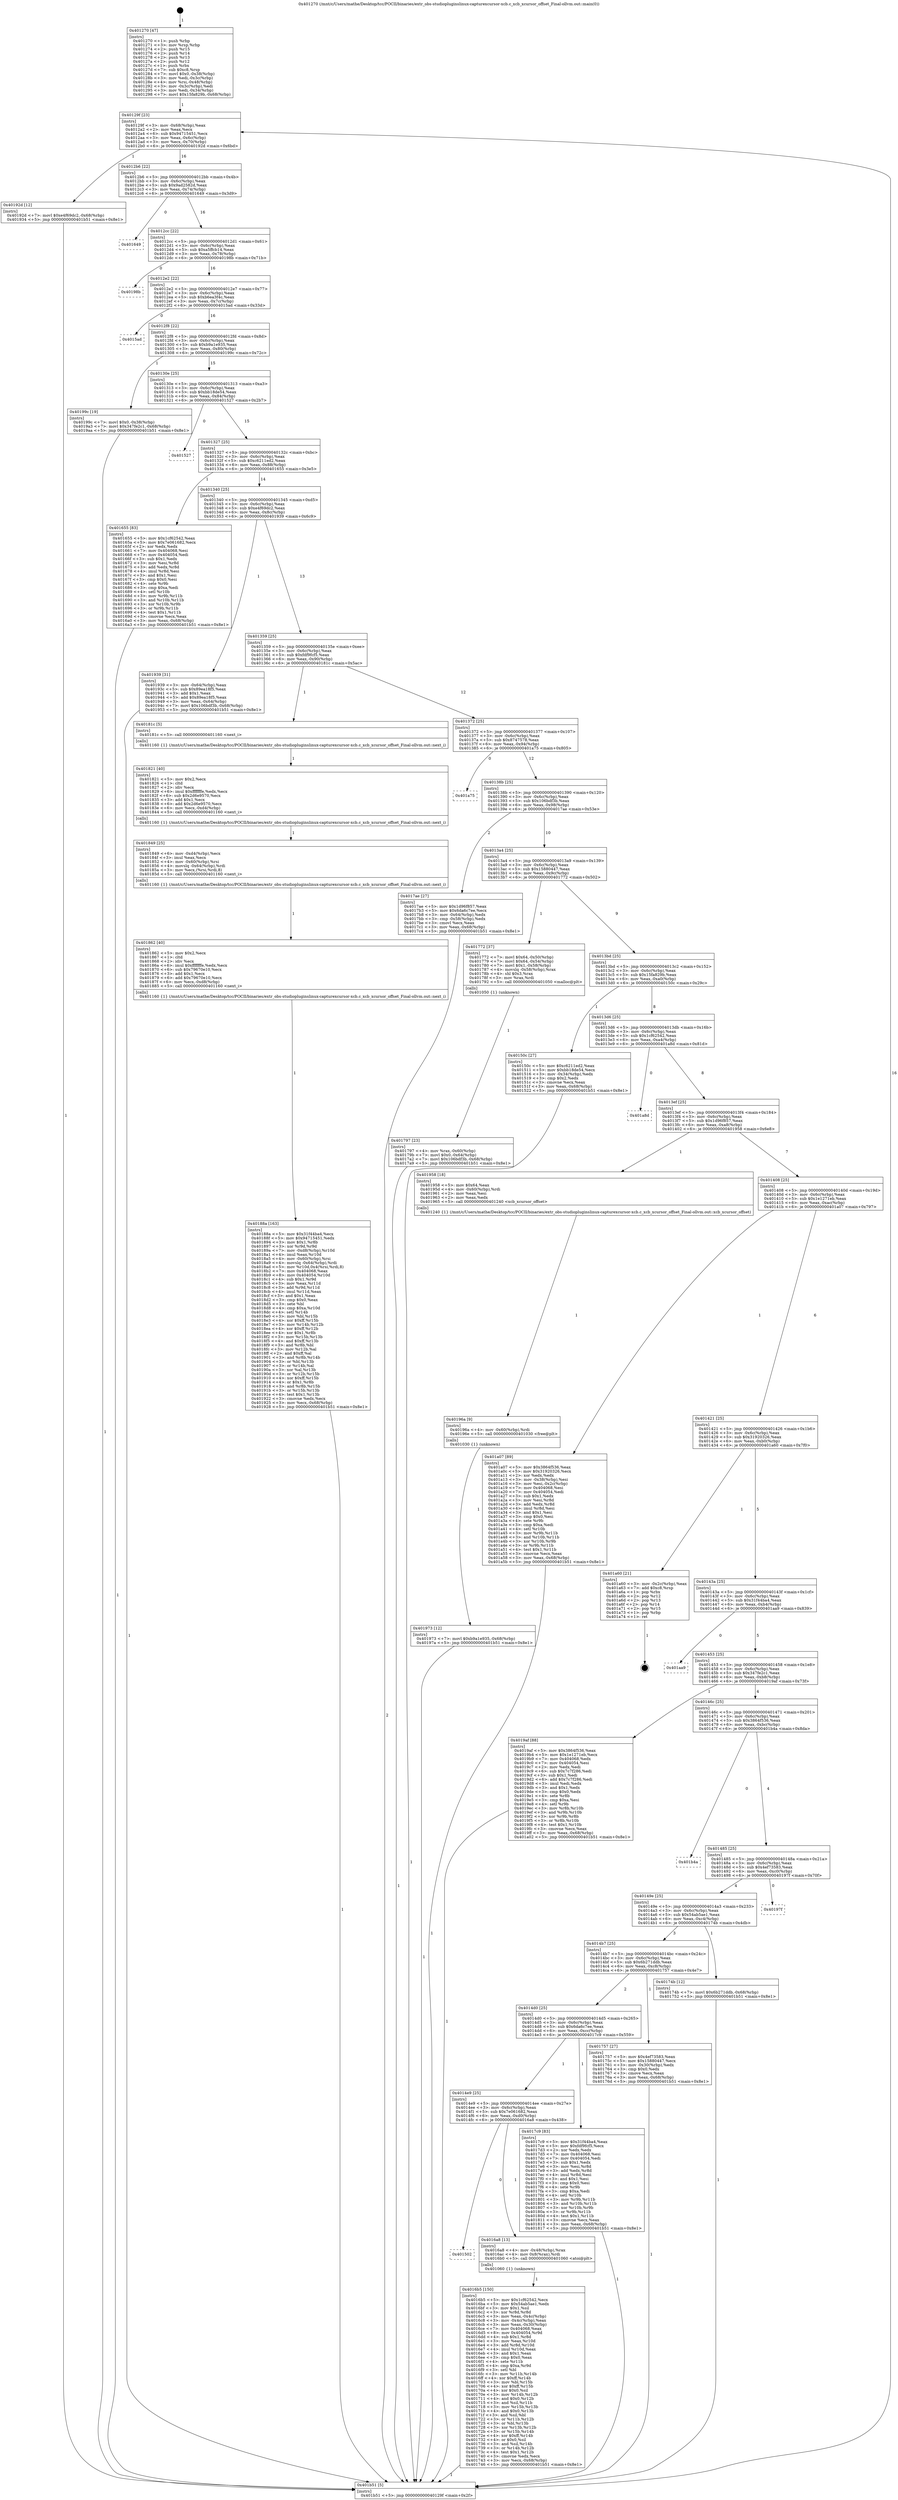 digraph "0x401270" {
  label = "0x401270 (/mnt/c/Users/mathe/Desktop/tcc/POCII/binaries/extr_obs-studiopluginslinux-capturexcursor-xcb.c_xcb_xcursor_offset_Final-ollvm.out::main(0))"
  labelloc = "t"
  node[shape=record]

  Entry [label="",width=0.3,height=0.3,shape=circle,fillcolor=black,style=filled]
  "0x40129f" [label="{
     0x40129f [23]\l
     | [instrs]\l
     &nbsp;&nbsp;0x40129f \<+3\>: mov -0x68(%rbp),%eax\l
     &nbsp;&nbsp;0x4012a2 \<+2\>: mov %eax,%ecx\l
     &nbsp;&nbsp;0x4012a4 \<+6\>: sub $0x94715451,%ecx\l
     &nbsp;&nbsp;0x4012aa \<+3\>: mov %eax,-0x6c(%rbp)\l
     &nbsp;&nbsp;0x4012ad \<+3\>: mov %ecx,-0x70(%rbp)\l
     &nbsp;&nbsp;0x4012b0 \<+6\>: je 000000000040192d \<main+0x6bd\>\l
  }"]
  "0x40192d" [label="{
     0x40192d [12]\l
     | [instrs]\l
     &nbsp;&nbsp;0x40192d \<+7\>: movl $0xe4f69dc2,-0x68(%rbp)\l
     &nbsp;&nbsp;0x401934 \<+5\>: jmp 0000000000401b51 \<main+0x8e1\>\l
  }"]
  "0x4012b6" [label="{
     0x4012b6 [22]\l
     | [instrs]\l
     &nbsp;&nbsp;0x4012b6 \<+5\>: jmp 00000000004012bb \<main+0x4b\>\l
     &nbsp;&nbsp;0x4012bb \<+3\>: mov -0x6c(%rbp),%eax\l
     &nbsp;&nbsp;0x4012be \<+5\>: sub $0x9ad2582d,%eax\l
     &nbsp;&nbsp;0x4012c3 \<+3\>: mov %eax,-0x74(%rbp)\l
     &nbsp;&nbsp;0x4012c6 \<+6\>: je 0000000000401649 \<main+0x3d9\>\l
  }"]
  Exit [label="",width=0.3,height=0.3,shape=circle,fillcolor=black,style=filled,peripheries=2]
  "0x401649" [label="{
     0x401649\l
  }", style=dashed]
  "0x4012cc" [label="{
     0x4012cc [22]\l
     | [instrs]\l
     &nbsp;&nbsp;0x4012cc \<+5\>: jmp 00000000004012d1 \<main+0x61\>\l
     &nbsp;&nbsp;0x4012d1 \<+3\>: mov -0x6c(%rbp),%eax\l
     &nbsp;&nbsp;0x4012d4 \<+5\>: sub $0xa5ffcb14,%eax\l
     &nbsp;&nbsp;0x4012d9 \<+3\>: mov %eax,-0x78(%rbp)\l
     &nbsp;&nbsp;0x4012dc \<+6\>: je 000000000040198b \<main+0x71b\>\l
  }"]
  "0x401973" [label="{
     0x401973 [12]\l
     | [instrs]\l
     &nbsp;&nbsp;0x401973 \<+7\>: movl $0xb9a1e935,-0x68(%rbp)\l
     &nbsp;&nbsp;0x40197a \<+5\>: jmp 0000000000401b51 \<main+0x8e1\>\l
  }"]
  "0x40198b" [label="{
     0x40198b\l
  }", style=dashed]
  "0x4012e2" [label="{
     0x4012e2 [22]\l
     | [instrs]\l
     &nbsp;&nbsp;0x4012e2 \<+5\>: jmp 00000000004012e7 \<main+0x77\>\l
     &nbsp;&nbsp;0x4012e7 \<+3\>: mov -0x6c(%rbp),%eax\l
     &nbsp;&nbsp;0x4012ea \<+5\>: sub $0xb6ea3f4c,%eax\l
     &nbsp;&nbsp;0x4012ef \<+3\>: mov %eax,-0x7c(%rbp)\l
     &nbsp;&nbsp;0x4012f2 \<+6\>: je 00000000004015ad \<main+0x33d\>\l
  }"]
  "0x40196a" [label="{
     0x40196a [9]\l
     | [instrs]\l
     &nbsp;&nbsp;0x40196a \<+4\>: mov -0x60(%rbp),%rdi\l
     &nbsp;&nbsp;0x40196e \<+5\>: call 0000000000401030 \<free@plt\>\l
     | [calls]\l
     &nbsp;&nbsp;0x401030 \{1\} (unknown)\l
  }"]
  "0x4015ad" [label="{
     0x4015ad\l
  }", style=dashed]
  "0x4012f8" [label="{
     0x4012f8 [22]\l
     | [instrs]\l
     &nbsp;&nbsp;0x4012f8 \<+5\>: jmp 00000000004012fd \<main+0x8d\>\l
     &nbsp;&nbsp;0x4012fd \<+3\>: mov -0x6c(%rbp),%eax\l
     &nbsp;&nbsp;0x401300 \<+5\>: sub $0xb9a1e935,%eax\l
     &nbsp;&nbsp;0x401305 \<+3\>: mov %eax,-0x80(%rbp)\l
     &nbsp;&nbsp;0x401308 \<+6\>: je 000000000040199c \<main+0x72c\>\l
  }"]
  "0x40188a" [label="{
     0x40188a [163]\l
     | [instrs]\l
     &nbsp;&nbsp;0x40188a \<+5\>: mov $0x31f44ba4,%ecx\l
     &nbsp;&nbsp;0x40188f \<+5\>: mov $0x94715451,%edx\l
     &nbsp;&nbsp;0x401894 \<+3\>: mov $0x1,%r8b\l
     &nbsp;&nbsp;0x401897 \<+3\>: xor %r9d,%r9d\l
     &nbsp;&nbsp;0x40189a \<+7\>: mov -0xd8(%rbp),%r10d\l
     &nbsp;&nbsp;0x4018a1 \<+4\>: imul %eax,%r10d\l
     &nbsp;&nbsp;0x4018a5 \<+4\>: mov -0x60(%rbp),%rsi\l
     &nbsp;&nbsp;0x4018a9 \<+4\>: movslq -0x64(%rbp),%rdi\l
     &nbsp;&nbsp;0x4018ad \<+5\>: mov %r10d,0x4(%rsi,%rdi,8)\l
     &nbsp;&nbsp;0x4018b2 \<+7\>: mov 0x404068,%eax\l
     &nbsp;&nbsp;0x4018b9 \<+8\>: mov 0x404054,%r10d\l
     &nbsp;&nbsp;0x4018c1 \<+4\>: sub $0x1,%r9d\l
     &nbsp;&nbsp;0x4018c5 \<+3\>: mov %eax,%r11d\l
     &nbsp;&nbsp;0x4018c8 \<+3\>: add %r9d,%r11d\l
     &nbsp;&nbsp;0x4018cb \<+4\>: imul %r11d,%eax\l
     &nbsp;&nbsp;0x4018cf \<+3\>: and $0x1,%eax\l
     &nbsp;&nbsp;0x4018d2 \<+3\>: cmp $0x0,%eax\l
     &nbsp;&nbsp;0x4018d5 \<+3\>: sete %bl\l
     &nbsp;&nbsp;0x4018d8 \<+4\>: cmp $0xa,%r10d\l
     &nbsp;&nbsp;0x4018dc \<+4\>: setl %r14b\l
     &nbsp;&nbsp;0x4018e0 \<+3\>: mov %bl,%r15b\l
     &nbsp;&nbsp;0x4018e3 \<+4\>: xor $0xff,%r15b\l
     &nbsp;&nbsp;0x4018e7 \<+3\>: mov %r14b,%r12b\l
     &nbsp;&nbsp;0x4018ea \<+4\>: xor $0xff,%r12b\l
     &nbsp;&nbsp;0x4018ee \<+4\>: xor $0x1,%r8b\l
     &nbsp;&nbsp;0x4018f2 \<+3\>: mov %r15b,%r13b\l
     &nbsp;&nbsp;0x4018f5 \<+4\>: and $0xff,%r13b\l
     &nbsp;&nbsp;0x4018f9 \<+3\>: and %r8b,%bl\l
     &nbsp;&nbsp;0x4018fc \<+3\>: mov %r12b,%al\l
     &nbsp;&nbsp;0x4018ff \<+2\>: and $0xff,%al\l
     &nbsp;&nbsp;0x401901 \<+3\>: and %r8b,%r14b\l
     &nbsp;&nbsp;0x401904 \<+3\>: or %bl,%r13b\l
     &nbsp;&nbsp;0x401907 \<+3\>: or %r14b,%al\l
     &nbsp;&nbsp;0x40190a \<+3\>: xor %al,%r13b\l
     &nbsp;&nbsp;0x40190d \<+3\>: or %r12b,%r15b\l
     &nbsp;&nbsp;0x401910 \<+4\>: xor $0xff,%r15b\l
     &nbsp;&nbsp;0x401914 \<+4\>: or $0x1,%r8b\l
     &nbsp;&nbsp;0x401918 \<+3\>: and %r8b,%r15b\l
     &nbsp;&nbsp;0x40191b \<+3\>: or %r15b,%r13b\l
     &nbsp;&nbsp;0x40191e \<+4\>: test $0x1,%r13b\l
     &nbsp;&nbsp;0x401922 \<+3\>: cmovne %edx,%ecx\l
     &nbsp;&nbsp;0x401925 \<+3\>: mov %ecx,-0x68(%rbp)\l
     &nbsp;&nbsp;0x401928 \<+5\>: jmp 0000000000401b51 \<main+0x8e1\>\l
  }"]
  "0x40199c" [label="{
     0x40199c [19]\l
     | [instrs]\l
     &nbsp;&nbsp;0x40199c \<+7\>: movl $0x0,-0x38(%rbp)\l
     &nbsp;&nbsp;0x4019a3 \<+7\>: movl $0x347fe2c1,-0x68(%rbp)\l
     &nbsp;&nbsp;0x4019aa \<+5\>: jmp 0000000000401b51 \<main+0x8e1\>\l
  }"]
  "0x40130e" [label="{
     0x40130e [25]\l
     | [instrs]\l
     &nbsp;&nbsp;0x40130e \<+5\>: jmp 0000000000401313 \<main+0xa3\>\l
     &nbsp;&nbsp;0x401313 \<+3\>: mov -0x6c(%rbp),%eax\l
     &nbsp;&nbsp;0x401316 \<+5\>: sub $0xbb18de54,%eax\l
     &nbsp;&nbsp;0x40131b \<+6\>: mov %eax,-0x84(%rbp)\l
     &nbsp;&nbsp;0x401321 \<+6\>: je 0000000000401527 \<main+0x2b7\>\l
  }"]
  "0x401862" [label="{
     0x401862 [40]\l
     | [instrs]\l
     &nbsp;&nbsp;0x401862 \<+5\>: mov $0x2,%ecx\l
     &nbsp;&nbsp;0x401867 \<+1\>: cltd\l
     &nbsp;&nbsp;0x401868 \<+2\>: idiv %ecx\l
     &nbsp;&nbsp;0x40186a \<+6\>: imul $0xfffffffe,%edx,%ecx\l
     &nbsp;&nbsp;0x401870 \<+6\>: sub $0x79670e10,%ecx\l
     &nbsp;&nbsp;0x401876 \<+3\>: add $0x1,%ecx\l
     &nbsp;&nbsp;0x401879 \<+6\>: add $0x79670e10,%ecx\l
     &nbsp;&nbsp;0x40187f \<+6\>: mov %ecx,-0xd8(%rbp)\l
     &nbsp;&nbsp;0x401885 \<+5\>: call 0000000000401160 \<next_i\>\l
     | [calls]\l
     &nbsp;&nbsp;0x401160 \{1\} (/mnt/c/Users/mathe/Desktop/tcc/POCII/binaries/extr_obs-studiopluginslinux-capturexcursor-xcb.c_xcb_xcursor_offset_Final-ollvm.out::next_i)\l
  }"]
  "0x401527" [label="{
     0x401527\l
  }", style=dashed]
  "0x401327" [label="{
     0x401327 [25]\l
     | [instrs]\l
     &nbsp;&nbsp;0x401327 \<+5\>: jmp 000000000040132c \<main+0xbc\>\l
     &nbsp;&nbsp;0x40132c \<+3\>: mov -0x6c(%rbp),%eax\l
     &nbsp;&nbsp;0x40132f \<+5\>: sub $0xc6211ed2,%eax\l
     &nbsp;&nbsp;0x401334 \<+6\>: mov %eax,-0x88(%rbp)\l
     &nbsp;&nbsp;0x40133a \<+6\>: je 0000000000401655 \<main+0x3e5\>\l
  }"]
  "0x401849" [label="{
     0x401849 [25]\l
     | [instrs]\l
     &nbsp;&nbsp;0x401849 \<+6\>: mov -0xd4(%rbp),%ecx\l
     &nbsp;&nbsp;0x40184f \<+3\>: imul %eax,%ecx\l
     &nbsp;&nbsp;0x401852 \<+4\>: mov -0x60(%rbp),%rsi\l
     &nbsp;&nbsp;0x401856 \<+4\>: movslq -0x64(%rbp),%rdi\l
     &nbsp;&nbsp;0x40185a \<+3\>: mov %ecx,(%rsi,%rdi,8)\l
     &nbsp;&nbsp;0x40185d \<+5\>: call 0000000000401160 \<next_i\>\l
     | [calls]\l
     &nbsp;&nbsp;0x401160 \{1\} (/mnt/c/Users/mathe/Desktop/tcc/POCII/binaries/extr_obs-studiopluginslinux-capturexcursor-xcb.c_xcb_xcursor_offset_Final-ollvm.out::next_i)\l
  }"]
  "0x401655" [label="{
     0x401655 [83]\l
     | [instrs]\l
     &nbsp;&nbsp;0x401655 \<+5\>: mov $0x1cf62542,%eax\l
     &nbsp;&nbsp;0x40165a \<+5\>: mov $0x7e061682,%ecx\l
     &nbsp;&nbsp;0x40165f \<+2\>: xor %edx,%edx\l
     &nbsp;&nbsp;0x401661 \<+7\>: mov 0x404068,%esi\l
     &nbsp;&nbsp;0x401668 \<+7\>: mov 0x404054,%edi\l
     &nbsp;&nbsp;0x40166f \<+3\>: sub $0x1,%edx\l
     &nbsp;&nbsp;0x401672 \<+3\>: mov %esi,%r8d\l
     &nbsp;&nbsp;0x401675 \<+3\>: add %edx,%r8d\l
     &nbsp;&nbsp;0x401678 \<+4\>: imul %r8d,%esi\l
     &nbsp;&nbsp;0x40167c \<+3\>: and $0x1,%esi\l
     &nbsp;&nbsp;0x40167f \<+3\>: cmp $0x0,%esi\l
     &nbsp;&nbsp;0x401682 \<+4\>: sete %r9b\l
     &nbsp;&nbsp;0x401686 \<+3\>: cmp $0xa,%edi\l
     &nbsp;&nbsp;0x401689 \<+4\>: setl %r10b\l
     &nbsp;&nbsp;0x40168d \<+3\>: mov %r9b,%r11b\l
     &nbsp;&nbsp;0x401690 \<+3\>: and %r10b,%r11b\l
     &nbsp;&nbsp;0x401693 \<+3\>: xor %r10b,%r9b\l
     &nbsp;&nbsp;0x401696 \<+3\>: or %r9b,%r11b\l
     &nbsp;&nbsp;0x401699 \<+4\>: test $0x1,%r11b\l
     &nbsp;&nbsp;0x40169d \<+3\>: cmovne %ecx,%eax\l
     &nbsp;&nbsp;0x4016a0 \<+3\>: mov %eax,-0x68(%rbp)\l
     &nbsp;&nbsp;0x4016a3 \<+5\>: jmp 0000000000401b51 \<main+0x8e1\>\l
  }"]
  "0x401340" [label="{
     0x401340 [25]\l
     | [instrs]\l
     &nbsp;&nbsp;0x401340 \<+5\>: jmp 0000000000401345 \<main+0xd5\>\l
     &nbsp;&nbsp;0x401345 \<+3\>: mov -0x6c(%rbp),%eax\l
     &nbsp;&nbsp;0x401348 \<+5\>: sub $0xe4f69dc2,%eax\l
     &nbsp;&nbsp;0x40134d \<+6\>: mov %eax,-0x8c(%rbp)\l
     &nbsp;&nbsp;0x401353 \<+6\>: je 0000000000401939 \<main+0x6c9\>\l
  }"]
  "0x401821" [label="{
     0x401821 [40]\l
     | [instrs]\l
     &nbsp;&nbsp;0x401821 \<+5\>: mov $0x2,%ecx\l
     &nbsp;&nbsp;0x401826 \<+1\>: cltd\l
     &nbsp;&nbsp;0x401827 \<+2\>: idiv %ecx\l
     &nbsp;&nbsp;0x401829 \<+6\>: imul $0xfffffffe,%edx,%ecx\l
     &nbsp;&nbsp;0x40182f \<+6\>: sub $0x2d6e9570,%ecx\l
     &nbsp;&nbsp;0x401835 \<+3\>: add $0x1,%ecx\l
     &nbsp;&nbsp;0x401838 \<+6\>: add $0x2d6e9570,%ecx\l
     &nbsp;&nbsp;0x40183e \<+6\>: mov %ecx,-0xd4(%rbp)\l
     &nbsp;&nbsp;0x401844 \<+5\>: call 0000000000401160 \<next_i\>\l
     | [calls]\l
     &nbsp;&nbsp;0x401160 \{1\} (/mnt/c/Users/mathe/Desktop/tcc/POCII/binaries/extr_obs-studiopluginslinux-capturexcursor-xcb.c_xcb_xcursor_offset_Final-ollvm.out::next_i)\l
  }"]
  "0x401939" [label="{
     0x401939 [31]\l
     | [instrs]\l
     &nbsp;&nbsp;0x401939 \<+3\>: mov -0x64(%rbp),%eax\l
     &nbsp;&nbsp;0x40193c \<+5\>: sub $0x89ea18f5,%eax\l
     &nbsp;&nbsp;0x401941 \<+3\>: add $0x1,%eax\l
     &nbsp;&nbsp;0x401944 \<+5\>: add $0x89ea18f5,%eax\l
     &nbsp;&nbsp;0x401949 \<+3\>: mov %eax,-0x64(%rbp)\l
     &nbsp;&nbsp;0x40194c \<+7\>: movl $0x106bdf3b,-0x68(%rbp)\l
     &nbsp;&nbsp;0x401953 \<+5\>: jmp 0000000000401b51 \<main+0x8e1\>\l
  }"]
  "0x401359" [label="{
     0x401359 [25]\l
     | [instrs]\l
     &nbsp;&nbsp;0x401359 \<+5\>: jmp 000000000040135e \<main+0xee\>\l
     &nbsp;&nbsp;0x40135e \<+3\>: mov -0x6c(%rbp),%eax\l
     &nbsp;&nbsp;0x401361 \<+5\>: sub $0xfdf9fcf5,%eax\l
     &nbsp;&nbsp;0x401366 \<+6\>: mov %eax,-0x90(%rbp)\l
     &nbsp;&nbsp;0x40136c \<+6\>: je 000000000040181c \<main+0x5ac\>\l
  }"]
  "0x401797" [label="{
     0x401797 [23]\l
     | [instrs]\l
     &nbsp;&nbsp;0x401797 \<+4\>: mov %rax,-0x60(%rbp)\l
     &nbsp;&nbsp;0x40179b \<+7\>: movl $0x0,-0x64(%rbp)\l
     &nbsp;&nbsp;0x4017a2 \<+7\>: movl $0x106bdf3b,-0x68(%rbp)\l
     &nbsp;&nbsp;0x4017a9 \<+5\>: jmp 0000000000401b51 \<main+0x8e1\>\l
  }"]
  "0x40181c" [label="{
     0x40181c [5]\l
     | [instrs]\l
     &nbsp;&nbsp;0x40181c \<+5\>: call 0000000000401160 \<next_i\>\l
     | [calls]\l
     &nbsp;&nbsp;0x401160 \{1\} (/mnt/c/Users/mathe/Desktop/tcc/POCII/binaries/extr_obs-studiopluginslinux-capturexcursor-xcb.c_xcb_xcursor_offset_Final-ollvm.out::next_i)\l
  }"]
  "0x401372" [label="{
     0x401372 [25]\l
     | [instrs]\l
     &nbsp;&nbsp;0x401372 \<+5\>: jmp 0000000000401377 \<main+0x107\>\l
     &nbsp;&nbsp;0x401377 \<+3\>: mov -0x6c(%rbp),%eax\l
     &nbsp;&nbsp;0x40137a \<+5\>: sub $0x8747578,%eax\l
     &nbsp;&nbsp;0x40137f \<+6\>: mov %eax,-0x94(%rbp)\l
     &nbsp;&nbsp;0x401385 \<+6\>: je 0000000000401a75 \<main+0x805\>\l
  }"]
  "0x4016b5" [label="{
     0x4016b5 [150]\l
     | [instrs]\l
     &nbsp;&nbsp;0x4016b5 \<+5\>: mov $0x1cf62542,%ecx\l
     &nbsp;&nbsp;0x4016ba \<+5\>: mov $0x54ab5ae1,%edx\l
     &nbsp;&nbsp;0x4016bf \<+3\>: mov $0x1,%sil\l
     &nbsp;&nbsp;0x4016c2 \<+3\>: xor %r8d,%r8d\l
     &nbsp;&nbsp;0x4016c5 \<+3\>: mov %eax,-0x4c(%rbp)\l
     &nbsp;&nbsp;0x4016c8 \<+3\>: mov -0x4c(%rbp),%eax\l
     &nbsp;&nbsp;0x4016cb \<+3\>: mov %eax,-0x30(%rbp)\l
     &nbsp;&nbsp;0x4016ce \<+7\>: mov 0x404068,%eax\l
     &nbsp;&nbsp;0x4016d5 \<+8\>: mov 0x404054,%r9d\l
     &nbsp;&nbsp;0x4016dd \<+4\>: sub $0x1,%r8d\l
     &nbsp;&nbsp;0x4016e1 \<+3\>: mov %eax,%r10d\l
     &nbsp;&nbsp;0x4016e4 \<+3\>: add %r8d,%r10d\l
     &nbsp;&nbsp;0x4016e7 \<+4\>: imul %r10d,%eax\l
     &nbsp;&nbsp;0x4016eb \<+3\>: and $0x1,%eax\l
     &nbsp;&nbsp;0x4016ee \<+3\>: cmp $0x0,%eax\l
     &nbsp;&nbsp;0x4016f1 \<+4\>: sete %r11b\l
     &nbsp;&nbsp;0x4016f5 \<+4\>: cmp $0xa,%r9d\l
     &nbsp;&nbsp;0x4016f9 \<+3\>: setl %bl\l
     &nbsp;&nbsp;0x4016fc \<+3\>: mov %r11b,%r14b\l
     &nbsp;&nbsp;0x4016ff \<+4\>: xor $0xff,%r14b\l
     &nbsp;&nbsp;0x401703 \<+3\>: mov %bl,%r15b\l
     &nbsp;&nbsp;0x401706 \<+4\>: xor $0xff,%r15b\l
     &nbsp;&nbsp;0x40170a \<+4\>: xor $0x0,%sil\l
     &nbsp;&nbsp;0x40170e \<+3\>: mov %r14b,%r12b\l
     &nbsp;&nbsp;0x401711 \<+4\>: and $0x0,%r12b\l
     &nbsp;&nbsp;0x401715 \<+3\>: and %sil,%r11b\l
     &nbsp;&nbsp;0x401718 \<+3\>: mov %r15b,%r13b\l
     &nbsp;&nbsp;0x40171b \<+4\>: and $0x0,%r13b\l
     &nbsp;&nbsp;0x40171f \<+3\>: and %sil,%bl\l
     &nbsp;&nbsp;0x401722 \<+3\>: or %r11b,%r12b\l
     &nbsp;&nbsp;0x401725 \<+3\>: or %bl,%r13b\l
     &nbsp;&nbsp;0x401728 \<+3\>: xor %r13b,%r12b\l
     &nbsp;&nbsp;0x40172b \<+3\>: or %r15b,%r14b\l
     &nbsp;&nbsp;0x40172e \<+4\>: xor $0xff,%r14b\l
     &nbsp;&nbsp;0x401732 \<+4\>: or $0x0,%sil\l
     &nbsp;&nbsp;0x401736 \<+3\>: and %sil,%r14b\l
     &nbsp;&nbsp;0x401739 \<+3\>: or %r14b,%r12b\l
     &nbsp;&nbsp;0x40173c \<+4\>: test $0x1,%r12b\l
     &nbsp;&nbsp;0x401740 \<+3\>: cmovne %edx,%ecx\l
     &nbsp;&nbsp;0x401743 \<+3\>: mov %ecx,-0x68(%rbp)\l
     &nbsp;&nbsp;0x401746 \<+5\>: jmp 0000000000401b51 \<main+0x8e1\>\l
  }"]
  "0x401a75" [label="{
     0x401a75\l
  }", style=dashed]
  "0x40138b" [label="{
     0x40138b [25]\l
     | [instrs]\l
     &nbsp;&nbsp;0x40138b \<+5\>: jmp 0000000000401390 \<main+0x120\>\l
     &nbsp;&nbsp;0x401390 \<+3\>: mov -0x6c(%rbp),%eax\l
     &nbsp;&nbsp;0x401393 \<+5\>: sub $0x106bdf3b,%eax\l
     &nbsp;&nbsp;0x401398 \<+6\>: mov %eax,-0x98(%rbp)\l
     &nbsp;&nbsp;0x40139e \<+6\>: je 00000000004017ae \<main+0x53e\>\l
  }"]
  "0x401502" [label="{
     0x401502\l
  }", style=dashed]
  "0x4017ae" [label="{
     0x4017ae [27]\l
     | [instrs]\l
     &nbsp;&nbsp;0x4017ae \<+5\>: mov $0x1d96f857,%eax\l
     &nbsp;&nbsp;0x4017b3 \<+5\>: mov $0x6da6c7ee,%ecx\l
     &nbsp;&nbsp;0x4017b8 \<+3\>: mov -0x64(%rbp),%edx\l
     &nbsp;&nbsp;0x4017bb \<+3\>: cmp -0x58(%rbp),%edx\l
     &nbsp;&nbsp;0x4017be \<+3\>: cmovl %ecx,%eax\l
     &nbsp;&nbsp;0x4017c1 \<+3\>: mov %eax,-0x68(%rbp)\l
     &nbsp;&nbsp;0x4017c4 \<+5\>: jmp 0000000000401b51 \<main+0x8e1\>\l
  }"]
  "0x4013a4" [label="{
     0x4013a4 [25]\l
     | [instrs]\l
     &nbsp;&nbsp;0x4013a4 \<+5\>: jmp 00000000004013a9 \<main+0x139\>\l
     &nbsp;&nbsp;0x4013a9 \<+3\>: mov -0x6c(%rbp),%eax\l
     &nbsp;&nbsp;0x4013ac \<+5\>: sub $0x15880447,%eax\l
     &nbsp;&nbsp;0x4013b1 \<+6\>: mov %eax,-0x9c(%rbp)\l
     &nbsp;&nbsp;0x4013b7 \<+6\>: je 0000000000401772 \<main+0x502\>\l
  }"]
  "0x4016a8" [label="{
     0x4016a8 [13]\l
     | [instrs]\l
     &nbsp;&nbsp;0x4016a8 \<+4\>: mov -0x48(%rbp),%rax\l
     &nbsp;&nbsp;0x4016ac \<+4\>: mov 0x8(%rax),%rdi\l
     &nbsp;&nbsp;0x4016b0 \<+5\>: call 0000000000401060 \<atoi@plt\>\l
     | [calls]\l
     &nbsp;&nbsp;0x401060 \{1\} (unknown)\l
  }"]
  "0x401772" [label="{
     0x401772 [37]\l
     | [instrs]\l
     &nbsp;&nbsp;0x401772 \<+7\>: movl $0x64,-0x50(%rbp)\l
     &nbsp;&nbsp;0x401779 \<+7\>: movl $0x64,-0x54(%rbp)\l
     &nbsp;&nbsp;0x401780 \<+7\>: movl $0x1,-0x58(%rbp)\l
     &nbsp;&nbsp;0x401787 \<+4\>: movslq -0x58(%rbp),%rax\l
     &nbsp;&nbsp;0x40178b \<+4\>: shl $0x3,%rax\l
     &nbsp;&nbsp;0x40178f \<+3\>: mov %rax,%rdi\l
     &nbsp;&nbsp;0x401792 \<+5\>: call 0000000000401050 \<malloc@plt\>\l
     | [calls]\l
     &nbsp;&nbsp;0x401050 \{1\} (unknown)\l
  }"]
  "0x4013bd" [label="{
     0x4013bd [25]\l
     | [instrs]\l
     &nbsp;&nbsp;0x4013bd \<+5\>: jmp 00000000004013c2 \<main+0x152\>\l
     &nbsp;&nbsp;0x4013c2 \<+3\>: mov -0x6c(%rbp),%eax\l
     &nbsp;&nbsp;0x4013c5 \<+5\>: sub $0x15fa829b,%eax\l
     &nbsp;&nbsp;0x4013ca \<+6\>: mov %eax,-0xa0(%rbp)\l
     &nbsp;&nbsp;0x4013d0 \<+6\>: je 000000000040150c \<main+0x29c\>\l
  }"]
  "0x4014e9" [label="{
     0x4014e9 [25]\l
     | [instrs]\l
     &nbsp;&nbsp;0x4014e9 \<+5\>: jmp 00000000004014ee \<main+0x27e\>\l
     &nbsp;&nbsp;0x4014ee \<+3\>: mov -0x6c(%rbp),%eax\l
     &nbsp;&nbsp;0x4014f1 \<+5\>: sub $0x7e061682,%eax\l
     &nbsp;&nbsp;0x4014f6 \<+6\>: mov %eax,-0xd0(%rbp)\l
     &nbsp;&nbsp;0x4014fc \<+6\>: je 00000000004016a8 \<main+0x438\>\l
  }"]
  "0x40150c" [label="{
     0x40150c [27]\l
     | [instrs]\l
     &nbsp;&nbsp;0x40150c \<+5\>: mov $0xc6211ed2,%eax\l
     &nbsp;&nbsp;0x401511 \<+5\>: mov $0xbb18de54,%ecx\l
     &nbsp;&nbsp;0x401516 \<+3\>: mov -0x34(%rbp),%edx\l
     &nbsp;&nbsp;0x401519 \<+3\>: cmp $0x2,%edx\l
     &nbsp;&nbsp;0x40151c \<+3\>: cmovne %ecx,%eax\l
     &nbsp;&nbsp;0x40151f \<+3\>: mov %eax,-0x68(%rbp)\l
     &nbsp;&nbsp;0x401522 \<+5\>: jmp 0000000000401b51 \<main+0x8e1\>\l
  }"]
  "0x4013d6" [label="{
     0x4013d6 [25]\l
     | [instrs]\l
     &nbsp;&nbsp;0x4013d6 \<+5\>: jmp 00000000004013db \<main+0x16b\>\l
     &nbsp;&nbsp;0x4013db \<+3\>: mov -0x6c(%rbp),%eax\l
     &nbsp;&nbsp;0x4013de \<+5\>: sub $0x1cf62542,%eax\l
     &nbsp;&nbsp;0x4013e3 \<+6\>: mov %eax,-0xa4(%rbp)\l
     &nbsp;&nbsp;0x4013e9 \<+6\>: je 0000000000401a8d \<main+0x81d\>\l
  }"]
  "0x401b51" [label="{
     0x401b51 [5]\l
     | [instrs]\l
     &nbsp;&nbsp;0x401b51 \<+5\>: jmp 000000000040129f \<main+0x2f\>\l
  }"]
  "0x401270" [label="{
     0x401270 [47]\l
     | [instrs]\l
     &nbsp;&nbsp;0x401270 \<+1\>: push %rbp\l
     &nbsp;&nbsp;0x401271 \<+3\>: mov %rsp,%rbp\l
     &nbsp;&nbsp;0x401274 \<+2\>: push %r15\l
     &nbsp;&nbsp;0x401276 \<+2\>: push %r14\l
     &nbsp;&nbsp;0x401278 \<+2\>: push %r13\l
     &nbsp;&nbsp;0x40127a \<+2\>: push %r12\l
     &nbsp;&nbsp;0x40127c \<+1\>: push %rbx\l
     &nbsp;&nbsp;0x40127d \<+7\>: sub $0xc8,%rsp\l
     &nbsp;&nbsp;0x401284 \<+7\>: movl $0x0,-0x38(%rbp)\l
     &nbsp;&nbsp;0x40128b \<+3\>: mov %edi,-0x3c(%rbp)\l
     &nbsp;&nbsp;0x40128e \<+4\>: mov %rsi,-0x48(%rbp)\l
     &nbsp;&nbsp;0x401292 \<+3\>: mov -0x3c(%rbp),%edi\l
     &nbsp;&nbsp;0x401295 \<+3\>: mov %edi,-0x34(%rbp)\l
     &nbsp;&nbsp;0x401298 \<+7\>: movl $0x15fa829b,-0x68(%rbp)\l
  }"]
  "0x4017c9" [label="{
     0x4017c9 [83]\l
     | [instrs]\l
     &nbsp;&nbsp;0x4017c9 \<+5\>: mov $0x31f44ba4,%eax\l
     &nbsp;&nbsp;0x4017ce \<+5\>: mov $0xfdf9fcf5,%ecx\l
     &nbsp;&nbsp;0x4017d3 \<+2\>: xor %edx,%edx\l
     &nbsp;&nbsp;0x4017d5 \<+7\>: mov 0x404068,%esi\l
     &nbsp;&nbsp;0x4017dc \<+7\>: mov 0x404054,%edi\l
     &nbsp;&nbsp;0x4017e3 \<+3\>: sub $0x1,%edx\l
     &nbsp;&nbsp;0x4017e6 \<+3\>: mov %esi,%r8d\l
     &nbsp;&nbsp;0x4017e9 \<+3\>: add %edx,%r8d\l
     &nbsp;&nbsp;0x4017ec \<+4\>: imul %r8d,%esi\l
     &nbsp;&nbsp;0x4017f0 \<+3\>: and $0x1,%esi\l
     &nbsp;&nbsp;0x4017f3 \<+3\>: cmp $0x0,%esi\l
     &nbsp;&nbsp;0x4017f6 \<+4\>: sete %r9b\l
     &nbsp;&nbsp;0x4017fa \<+3\>: cmp $0xa,%edi\l
     &nbsp;&nbsp;0x4017fd \<+4\>: setl %r10b\l
     &nbsp;&nbsp;0x401801 \<+3\>: mov %r9b,%r11b\l
     &nbsp;&nbsp;0x401804 \<+3\>: and %r10b,%r11b\l
     &nbsp;&nbsp;0x401807 \<+3\>: xor %r10b,%r9b\l
     &nbsp;&nbsp;0x40180a \<+3\>: or %r9b,%r11b\l
     &nbsp;&nbsp;0x40180d \<+4\>: test $0x1,%r11b\l
     &nbsp;&nbsp;0x401811 \<+3\>: cmovne %ecx,%eax\l
     &nbsp;&nbsp;0x401814 \<+3\>: mov %eax,-0x68(%rbp)\l
     &nbsp;&nbsp;0x401817 \<+5\>: jmp 0000000000401b51 \<main+0x8e1\>\l
  }"]
  "0x401a8d" [label="{
     0x401a8d\l
  }", style=dashed]
  "0x4013ef" [label="{
     0x4013ef [25]\l
     | [instrs]\l
     &nbsp;&nbsp;0x4013ef \<+5\>: jmp 00000000004013f4 \<main+0x184\>\l
     &nbsp;&nbsp;0x4013f4 \<+3\>: mov -0x6c(%rbp),%eax\l
     &nbsp;&nbsp;0x4013f7 \<+5\>: sub $0x1d96f857,%eax\l
     &nbsp;&nbsp;0x4013fc \<+6\>: mov %eax,-0xa8(%rbp)\l
     &nbsp;&nbsp;0x401402 \<+6\>: je 0000000000401958 \<main+0x6e8\>\l
  }"]
  "0x4014d0" [label="{
     0x4014d0 [25]\l
     | [instrs]\l
     &nbsp;&nbsp;0x4014d0 \<+5\>: jmp 00000000004014d5 \<main+0x265\>\l
     &nbsp;&nbsp;0x4014d5 \<+3\>: mov -0x6c(%rbp),%eax\l
     &nbsp;&nbsp;0x4014d8 \<+5\>: sub $0x6da6c7ee,%eax\l
     &nbsp;&nbsp;0x4014dd \<+6\>: mov %eax,-0xcc(%rbp)\l
     &nbsp;&nbsp;0x4014e3 \<+6\>: je 00000000004017c9 \<main+0x559\>\l
  }"]
  "0x401958" [label="{
     0x401958 [18]\l
     | [instrs]\l
     &nbsp;&nbsp;0x401958 \<+5\>: mov $0x64,%eax\l
     &nbsp;&nbsp;0x40195d \<+4\>: mov -0x60(%rbp),%rdi\l
     &nbsp;&nbsp;0x401961 \<+2\>: mov %eax,%esi\l
     &nbsp;&nbsp;0x401963 \<+2\>: mov %eax,%edx\l
     &nbsp;&nbsp;0x401965 \<+5\>: call 0000000000401240 \<xcb_xcursor_offset\>\l
     | [calls]\l
     &nbsp;&nbsp;0x401240 \{1\} (/mnt/c/Users/mathe/Desktop/tcc/POCII/binaries/extr_obs-studiopluginslinux-capturexcursor-xcb.c_xcb_xcursor_offset_Final-ollvm.out::xcb_xcursor_offset)\l
  }"]
  "0x401408" [label="{
     0x401408 [25]\l
     | [instrs]\l
     &nbsp;&nbsp;0x401408 \<+5\>: jmp 000000000040140d \<main+0x19d\>\l
     &nbsp;&nbsp;0x40140d \<+3\>: mov -0x6c(%rbp),%eax\l
     &nbsp;&nbsp;0x401410 \<+5\>: sub $0x1e1271eb,%eax\l
     &nbsp;&nbsp;0x401415 \<+6\>: mov %eax,-0xac(%rbp)\l
     &nbsp;&nbsp;0x40141b \<+6\>: je 0000000000401a07 \<main+0x797\>\l
  }"]
  "0x401757" [label="{
     0x401757 [27]\l
     | [instrs]\l
     &nbsp;&nbsp;0x401757 \<+5\>: mov $0x4ef73583,%eax\l
     &nbsp;&nbsp;0x40175c \<+5\>: mov $0x15880447,%ecx\l
     &nbsp;&nbsp;0x401761 \<+3\>: mov -0x30(%rbp),%edx\l
     &nbsp;&nbsp;0x401764 \<+3\>: cmp $0x0,%edx\l
     &nbsp;&nbsp;0x401767 \<+3\>: cmove %ecx,%eax\l
     &nbsp;&nbsp;0x40176a \<+3\>: mov %eax,-0x68(%rbp)\l
     &nbsp;&nbsp;0x40176d \<+5\>: jmp 0000000000401b51 \<main+0x8e1\>\l
  }"]
  "0x401a07" [label="{
     0x401a07 [89]\l
     | [instrs]\l
     &nbsp;&nbsp;0x401a07 \<+5\>: mov $0x3864f536,%eax\l
     &nbsp;&nbsp;0x401a0c \<+5\>: mov $0x31920326,%ecx\l
     &nbsp;&nbsp;0x401a11 \<+2\>: xor %edx,%edx\l
     &nbsp;&nbsp;0x401a13 \<+3\>: mov -0x38(%rbp),%esi\l
     &nbsp;&nbsp;0x401a16 \<+3\>: mov %esi,-0x2c(%rbp)\l
     &nbsp;&nbsp;0x401a19 \<+7\>: mov 0x404068,%esi\l
     &nbsp;&nbsp;0x401a20 \<+7\>: mov 0x404054,%edi\l
     &nbsp;&nbsp;0x401a27 \<+3\>: sub $0x1,%edx\l
     &nbsp;&nbsp;0x401a2a \<+3\>: mov %esi,%r8d\l
     &nbsp;&nbsp;0x401a2d \<+3\>: add %edx,%r8d\l
     &nbsp;&nbsp;0x401a30 \<+4\>: imul %r8d,%esi\l
     &nbsp;&nbsp;0x401a34 \<+3\>: and $0x1,%esi\l
     &nbsp;&nbsp;0x401a37 \<+3\>: cmp $0x0,%esi\l
     &nbsp;&nbsp;0x401a3a \<+4\>: sete %r9b\l
     &nbsp;&nbsp;0x401a3e \<+3\>: cmp $0xa,%edi\l
     &nbsp;&nbsp;0x401a41 \<+4\>: setl %r10b\l
     &nbsp;&nbsp;0x401a45 \<+3\>: mov %r9b,%r11b\l
     &nbsp;&nbsp;0x401a48 \<+3\>: and %r10b,%r11b\l
     &nbsp;&nbsp;0x401a4b \<+3\>: xor %r10b,%r9b\l
     &nbsp;&nbsp;0x401a4e \<+3\>: or %r9b,%r11b\l
     &nbsp;&nbsp;0x401a51 \<+4\>: test $0x1,%r11b\l
     &nbsp;&nbsp;0x401a55 \<+3\>: cmovne %ecx,%eax\l
     &nbsp;&nbsp;0x401a58 \<+3\>: mov %eax,-0x68(%rbp)\l
     &nbsp;&nbsp;0x401a5b \<+5\>: jmp 0000000000401b51 \<main+0x8e1\>\l
  }"]
  "0x401421" [label="{
     0x401421 [25]\l
     | [instrs]\l
     &nbsp;&nbsp;0x401421 \<+5\>: jmp 0000000000401426 \<main+0x1b6\>\l
     &nbsp;&nbsp;0x401426 \<+3\>: mov -0x6c(%rbp),%eax\l
     &nbsp;&nbsp;0x401429 \<+5\>: sub $0x31920326,%eax\l
     &nbsp;&nbsp;0x40142e \<+6\>: mov %eax,-0xb0(%rbp)\l
     &nbsp;&nbsp;0x401434 \<+6\>: je 0000000000401a60 \<main+0x7f0\>\l
  }"]
  "0x4014b7" [label="{
     0x4014b7 [25]\l
     | [instrs]\l
     &nbsp;&nbsp;0x4014b7 \<+5\>: jmp 00000000004014bc \<main+0x24c\>\l
     &nbsp;&nbsp;0x4014bc \<+3\>: mov -0x6c(%rbp),%eax\l
     &nbsp;&nbsp;0x4014bf \<+5\>: sub $0x6b271ddb,%eax\l
     &nbsp;&nbsp;0x4014c4 \<+6\>: mov %eax,-0xc8(%rbp)\l
     &nbsp;&nbsp;0x4014ca \<+6\>: je 0000000000401757 \<main+0x4e7\>\l
  }"]
  "0x401a60" [label="{
     0x401a60 [21]\l
     | [instrs]\l
     &nbsp;&nbsp;0x401a60 \<+3\>: mov -0x2c(%rbp),%eax\l
     &nbsp;&nbsp;0x401a63 \<+7\>: add $0xc8,%rsp\l
     &nbsp;&nbsp;0x401a6a \<+1\>: pop %rbx\l
     &nbsp;&nbsp;0x401a6b \<+2\>: pop %r12\l
     &nbsp;&nbsp;0x401a6d \<+2\>: pop %r13\l
     &nbsp;&nbsp;0x401a6f \<+2\>: pop %r14\l
     &nbsp;&nbsp;0x401a71 \<+2\>: pop %r15\l
     &nbsp;&nbsp;0x401a73 \<+1\>: pop %rbp\l
     &nbsp;&nbsp;0x401a74 \<+1\>: ret\l
  }"]
  "0x40143a" [label="{
     0x40143a [25]\l
     | [instrs]\l
     &nbsp;&nbsp;0x40143a \<+5\>: jmp 000000000040143f \<main+0x1cf\>\l
     &nbsp;&nbsp;0x40143f \<+3\>: mov -0x6c(%rbp),%eax\l
     &nbsp;&nbsp;0x401442 \<+5\>: sub $0x31f44ba4,%eax\l
     &nbsp;&nbsp;0x401447 \<+6\>: mov %eax,-0xb4(%rbp)\l
     &nbsp;&nbsp;0x40144d \<+6\>: je 0000000000401aa9 \<main+0x839\>\l
  }"]
  "0x40174b" [label="{
     0x40174b [12]\l
     | [instrs]\l
     &nbsp;&nbsp;0x40174b \<+7\>: movl $0x6b271ddb,-0x68(%rbp)\l
     &nbsp;&nbsp;0x401752 \<+5\>: jmp 0000000000401b51 \<main+0x8e1\>\l
  }"]
  "0x401aa9" [label="{
     0x401aa9\l
  }", style=dashed]
  "0x401453" [label="{
     0x401453 [25]\l
     | [instrs]\l
     &nbsp;&nbsp;0x401453 \<+5\>: jmp 0000000000401458 \<main+0x1e8\>\l
     &nbsp;&nbsp;0x401458 \<+3\>: mov -0x6c(%rbp),%eax\l
     &nbsp;&nbsp;0x40145b \<+5\>: sub $0x347fe2c1,%eax\l
     &nbsp;&nbsp;0x401460 \<+6\>: mov %eax,-0xb8(%rbp)\l
     &nbsp;&nbsp;0x401466 \<+6\>: je 00000000004019af \<main+0x73f\>\l
  }"]
  "0x40149e" [label="{
     0x40149e [25]\l
     | [instrs]\l
     &nbsp;&nbsp;0x40149e \<+5\>: jmp 00000000004014a3 \<main+0x233\>\l
     &nbsp;&nbsp;0x4014a3 \<+3\>: mov -0x6c(%rbp),%eax\l
     &nbsp;&nbsp;0x4014a6 \<+5\>: sub $0x54ab5ae1,%eax\l
     &nbsp;&nbsp;0x4014ab \<+6\>: mov %eax,-0xc4(%rbp)\l
     &nbsp;&nbsp;0x4014b1 \<+6\>: je 000000000040174b \<main+0x4db\>\l
  }"]
  "0x4019af" [label="{
     0x4019af [88]\l
     | [instrs]\l
     &nbsp;&nbsp;0x4019af \<+5\>: mov $0x3864f536,%eax\l
     &nbsp;&nbsp;0x4019b4 \<+5\>: mov $0x1e1271eb,%ecx\l
     &nbsp;&nbsp;0x4019b9 \<+7\>: mov 0x404068,%edx\l
     &nbsp;&nbsp;0x4019c0 \<+7\>: mov 0x404054,%esi\l
     &nbsp;&nbsp;0x4019c7 \<+2\>: mov %edx,%edi\l
     &nbsp;&nbsp;0x4019c9 \<+6\>: sub $0x7c7f286,%edi\l
     &nbsp;&nbsp;0x4019cf \<+3\>: sub $0x1,%edi\l
     &nbsp;&nbsp;0x4019d2 \<+6\>: add $0x7c7f286,%edi\l
     &nbsp;&nbsp;0x4019d8 \<+3\>: imul %edi,%edx\l
     &nbsp;&nbsp;0x4019db \<+3\>: and $0x1,%edx\l
     &nbsp;&nbsp;0x4019de \<+3\>: cmp $0x0,%edx\l
     &nbsp;&nbsp;0x4019e1 \<+4\>: sete %r8b\l
     &nbsp;&nbsp;0x4019e5 \<+3\>: cmp $0xa,%esi\l
     &nbsp;&nbsp;0x4019e8 \<+4\>: setl %r9b\l
     &nbsp;&nbsp;0x4019ec \<+3\>: mov %r8b,%r10b\l
     &nbsp;&nbsp;0x4019ef \<+3\>: and %r9b,%r10b\l
     &nbsp;&nbsp;0x4019f2 \<+3\>: xor %r9b,%r8b\l
     &nbsp;&nbsp;0x4019f5 \<+3\>: or %r8b,%r10b\l
     &nbsp;&nbsp;0x4019f8 \<+4\>: test $0x1,%r10b\l
     &nbsp;&nbsp;0x4019fc \<+3\>: cmovne %ecx,%eax\l
     &nbsp;&nbsp;0x4019ff \<+3\>: mov %eax,-0x68(%rbp)\l
     &nbsp;&nbsp;0x401a02 \<+5\>: jmp 0000000000401b51 \<main+0x8e1\>\l
  }"]
  "0x40146c" [label="{
     0x40146c [25]\l
     | [instrs]\l
     &nbsp;&nbsp;0x40146c \<+5\>: jmp 0000000000401471 \<main+0x201\>\l
     &nbsp;&nbsp;0x401471 \<+3\>: mov -0x6c(%rbp),%eax\l
     &nbsp;&nbsp;0x401474 \<+5\>: sub $0x3864f536,%eax\l
     &nbsp;&nbsp;0x401479 \<+6\>: mov %eax,-0xbc(%rbp)\l
     &nbsp;&nbsp;0x40147f \<+6\>: je 0000000000401b4a \<main+0x8da\>\l
  }"]
  "0x40197f" [label="{
     0x40197f\l
  }", style=dashed]
  "0x401b4a" [label="{
     0x401b4a\l
  }", style=dashed]
  "0x401485" [label="{
     0x401485 [25]\l
     | [instrs]\l
     &nbsp;&nbsp;0x401485 \<+5\>: jmp 000000000040148a \<main+0x21a\>\l
     &nbsp;&nbsp;0x40148a \<+3\>: mov -0x6c(%rbp),%eax\l
     &nbsp;&nbsp;0x40148d \<+5\>: sub $0x4ef73583,%eax\l
     &nbsp;&nbsp;0x401492 \<+6\>: mov %eax,-0xc0(%rbp)\l
     &nbsp;&nbsp;0x401498 \<+6\>: je 000000000040197f \<main+0x70f\>\l
  }"]
  Entry -> "0x401270" [label=" 1"]
  "0x40129f" -> "0x40192d" [label=" 1"]
  "0x40129f" -> "0x4012b6" [label=" 16"]
  "0x401a60" -> Exit [label=" 1"]
  "0x4012b6" -> "0x401649" [label=" 0"]
  "0x4012b6" -> "0x4012cc" [label=" 16"]
  "0x401a07" -> "0x401b51" [label=" 1"]
  "0x4012cc" -> "0x40198b" [label=" 0"]
  "0x4012cc" -> "0x4012e2" [label=" 16"]
  "0x4019af" -> "0x401b51" [label=" 1"]
  "0x4012e2" -> "0x4015ad" [label=" 0"]
  "0x4012e2" -> "0x4012f8" [label=" 16"]
  "0x40199c" -> "0x401b51" [label=" 1"]
  "0x4012f8" -> "0x40199c" [label=" 1"]
  "0x4012f8" -> "0x40130e" [label=" 15"]
  "0x401973" -> "0x401b51" [label=" 1"]
  "0x40130e" -> "0x401527" [label=" 0"]
  "0x40130e" -> "0x401327" [label=" 15"]
  "0x40196a" -> "0x401973" [label=" 1"]
  "0x401327" -> "0x401655" [label=" 1"]
  "0x401327" -> "0x401340" [label=" 14"]
  "0x401958" -> "0x40196a" [label=" 1"]
  "0x401340" -> "0x401939" [label=" 1"]
  "0x401340" -> "0x401359" [label=" 13"]
  "0x401939" -> "0x401b51" [label=" 1"]
  "0x401359" -> "0x40181c" [label=" 1"]
  "0x401359" -> "0x401372" [label=" 12"]
  "0x40192d" -> "0x401b51" [label=" 1"]
  "0x401372" -> "0x401a75" [label=" 0"]
  "0x401372" -> "0x40138b" [label=" 12"]
  "0x40188a" -> "0x401b51" [label=" 1"]
  "0x40138b" -> "0x4017ae" [label=" 2"]
  "0x40138b" -> "0x4013a4" [label=" 10"]
  "0x401862" -> "0x40188a" [label=" 1"]
  "0x4013a4" -> "0x401772" [label=" 1"]
  "0x4013a4" -> "0x4013bd" [label=" 9"]
  "0x401849" -> "0x401862" [label=" 1"]
  "0x4013bd" -> "0x40150c" [label=" 1"]
  "0x4013bd" -> "0x4013d6" [label=" 8"]
  "0x40150c" -> "0x401b51" [label=" 1"]
  "0x401270" -> "0x40129f" [label=" 1"]
  "0x401b51" -> "0x40129f" [label=" 16"]
  "0x401655" -> "0x401b51" [label=" 1"]
  "0x40181c" -> "0x401821" [label=" 1"]
  "0x4013d6" -> "0x401a8d" [label=" 0"]
  "0x4013d6" -> "0x4013ef" [label=" 8"]
  "0x4017c9" -> "0x401b51" [label=" 1"]
  "0x4013ef" -> "0x401958" [label=" 1"]
  "0x4013ef" -> "0x401408" [label=" 7"]
  "0x401797" -> "0x401b51" [label=" 1"]
  "0x401408" -> "0x401a07" [label=" 1"]
  "0x401408" -> "0x401421" [label=" 6"]
  "0x401772" -> "0x401797" [label=" 1"]
  "0x401421" -> "0x401a60" [label=" 1"]
  "0x401421" -> "0x40143a" [label=" 5"]
  "0x40174b" -> "0x401b51" [label=" 1"]
  "0x40143a" -> "0x401aa9" [label=" 0"]
  "0x40143a" -> "0x401453" [label=" 5"]
  "0x4016b5" -> "0x401b51" [label=" 1"]
  "0x401453" -> "0x4019af" [label=" 1"]
  "0x401453" -> "0x40146c" [label=" 4"]
  "0x4014e9" -> "0x401502" [label=" 0"]
  "0x40146c" -> "0x401b4a" [label=" 0"]
  "0x40146c" -> "0x401485" [label=" 4"]
  "0x4014e9" -> "0x4016a8" [label=" 1"]
  "0x401485" -> "0x40197f" [label=" 0"]
  "0x401485" -> "0x40149e" [label=" 4"]
  "0x4016a8" -> "0x4016b5" [label=" 1"]
  "0x40149e" -> "0x40174b" [label=" 1"]
  "0x40149e" -> "0x4014b7" [label=" 3"]
  "0x401757" -> "0x401b51" [label=" 1"]
  "0x4014b7" -> "0x401757" [label=" 1"]
  "0x4014b7" -> "0x4014d0" [label=" 2"]
  "0x4017ae" -> "0x401b51" [label=" 2"]
  "0x4014d0" -> "0x4017c9" [label=" 1"]
  "0x4014d0" -> "0x4014e9" [label=" 1"]
  "0x401821" -> "0x401849" [label=" 1"]
}
